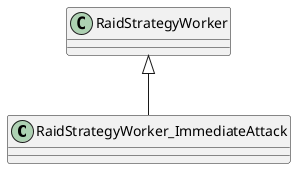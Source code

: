 @startuml
class RaidStrategyWorker_ImmediateAttack {
}
RaidStrategyWorker <|-- RaidStrategyWorker_ImmediateAttack
@enduml
